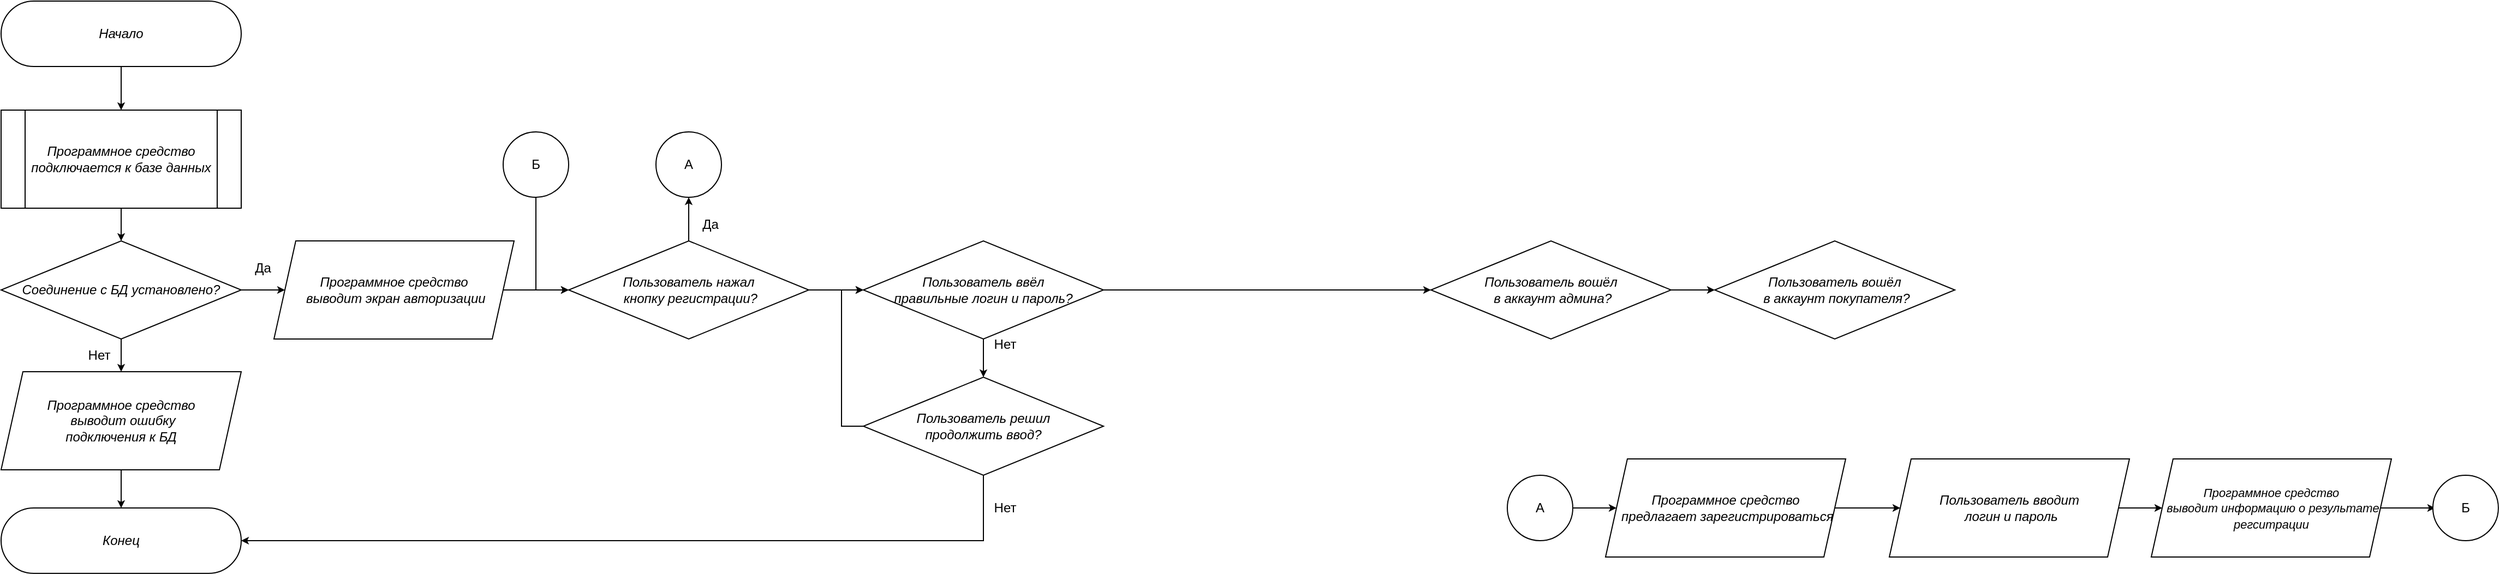<mxfile version="20.4.0" type="github">
  <diagram id="XXVoLzYbmiX44hBND2YO" name="Page-1">
    <mxGraphModel dx="2048" dy="644" grid="1" gridSize="10" guides="1" tooltips="1" connect="1" arrows="1" fold="1" page="1" pageScale="1" pageWidth="827" pageHeight="1169" math="0" shadow="0">
      <root>
        <mxCell id="0" />
        <mxCell id="1" parent="0" />
        <mxCell id="h2bpIm9hSYqEz8xx1qtz-16" style="edgeStyle=orthogonalEdgeStyle;rounded=0;orthogonalLoop=1;jettySize=auto;html=1;exitX=0.5;exitY=1;exitDx=0;exitDy=0;entryX=0.5;entryY=0;entryDx=0;entryDy=0;fontFamily=Helvetica;fontColor=default;fontSize=4;strokeWidth=1;endSize=4;" edge="1" parent="1" source="h2bpIm9hSYqEz8xx1qtz-10" target="h2bpIm9hSYqEz8xx1qtz-12">
          <mxGeometry relative="1" as="geometry" />
        </mxCell>
        <mxCell id="h2bpIm9hSYqEz8xx1qtz-10" value="&lt;i&gt;Начало&lt;/i&gt;" style="rounded=1;whiteSpace=wrap;html=1;shadow=0;sketch=0;glass=0;arcSize=50;" vertex="1" parent="1">
          <mxGeometry x="-160" y="60" width="220" height="60" as="geometry" />
        </mxCell>
        <mxCell id="h2bpIm9hSYqEz8xx1qtz-18" style="edgeStyle=orthogonalEdgeStyle;rounded=0;orthogonalLoop=1;jettySize=auto;html=1;exitX=0.5;exitY=1;exitDx=0;exitDy=0;entryX=0.5;entryY=0;entryDx=0;entryDy=0;strokeWidth=1;fontFamily=Helvetica;fontSize=4;fontColor=default;endSize=4;" edge="1" parent="1" source="h2bpIm9hSYqEz8xx1qtz-12" target="h2bpIm9hSYqEz8xx1qtz-13">
          <mxGeometry relative="1" as="geometry" />
        </mxCell>
        <mxCell id="h2bpIm9hSYqEz8xx1qtz-12" value="&lt;i&gt;Программное средство подключается к базе данных&lt;/i&gt;" style="shape=process;whiteSpace=wrap;html=1;backgroundOutline=1;rounded=1;shadow=0;glass=0;sketch=0;fontFamily=Helvetica;arcSize=0;" vertex="1" parent="1">
          <mxGeometry x="-160" y="160" width="220" height="90" as="geometry" />
        </mxCell>
        <mxCell id="h2bpIm9hSYqEz8xx1qtz-19" style="edgeStyle=orthogonalEdgeStyle;rounded=0;orthogonalLoop=1;jettySize=auto;html=1;exitX=1;exitY=0.5;exitDx=0;exitDy=0;entryX=0;entryY=0.5;entryDx=0;entryDy=0;strokeWidth=1;fontFamily=Helvetica;fontSize=4;fontColor=default;endSize=4;" edge="1" parent="1" source="h2bpIm9hSYqEz8xx1qtz-13" target="h2bpIm9hSYqEz8xx1qtz-15">
          <mxGeometry relative="1" as="geometry" />
        </mxCell>
        <mxCell id="h2bpIm9hSYqEz8xx1qtz-21" style="edgeStyle=orthogonalEdgeStyle;rounded=0;orthogonalLoop=1;jettySize=auto;html=1;exitX=0.5;exitY=1;exitDx=0;exitDy=0;entryX=0.5;entryY=0;entryDx=0;entryDy=0;strokeWidth=1;fontFamily=Helvetica;fontSize=4;fontColor=default;endSize=4;" edge="1" parent="1" source="h2bpIm9hSYqEz8xx1qtz-13" target="h2bpIm9hSYqEz8xx1qtz-20">
          <mxGeometry relative="1" as="geometry" />
        </mxCell>
        <mxCell id="h2bpIm9hSYqEz8xx1qtz-13" value="&lt;i&gt;Соединение с БД установлено?&lt;/i&gt;" style="rhombus;whiteSpace=wrap;html=1;rounded=1;shadow=0;glass=0;sketch=0;fontFamily=Helvetica;arcSize=0;" vertex="1" parent="1">
          <mxGeometry x="-160" y="280" width="220" height="90" as="geometry" />
        </mxCell>
        <mxCell id="h2bpIm9hSYqEz8xx1qtz-27" style="edgeStyle=orthogonalEdgeStyle;rounded=0;orthogonalLoop=1;jettySize=auto;html=1;exitX=1;exitY=0.5;exitDx=0;exitDy=0;entryX=0;entryY=0.5;entryDx=0;entryDy=0;strokeWidth=1;fontFamily=Helvetica;fontSize=4;fontColor=default;endSize=4;" edge="1" parent="1" source="h2bpIm9hSYqEz8xx1qtz-15" target="h2bpIm9hSYqEz8xx1qtz-24">
          <mxGeometry relative="1" as="geometry" />
        </mxCell>
        <mxCell id="h2bpIm9hSYqEz8xx1qtz-15" value="&lt;i&gt;Программное средство&lt;br&gt;&amp;nbsp;выводит экран авторизации&lt;/i&gt;" style="shape=parallelogram;perimeter=parallelogramPerimeter;whiteSpace=wrap;html=1;fixedSize=1;rounded=1;shadow=0;glass=0;sketch=0;fontFamily=Helvetica;arcSize=0;align=center;" vertex="1" parent="1">
          <mxGeometry x="90" y="280" width="220" height="90" as="geometry" />
        </mxCell>
        <mxCell id="h2bpIm9hSYqEz8xx1qtz-23" style="edgeStyle=orthogonalEdgeStyle;rounded=0;orthogonalLoop=1;jettySize=auto;html=1;exitX=0.5;exitY=1;exitDx=0;exitDy=0;entryX=0.5;entryY=0;entryDx=0;entryDy=0;strokeWidth=1;fontFamily=Helvetica;fontSize=4;fontColor=default;endSize=4;" edge="1" parent="1" source="h2bpIm9hSYqEz8xx1qtz-20" target="h2bpIm9hSYqEz8xx1qtz-22">
          <mxGeometry relative="1" as="geometry" />
        </mxCell>
        <mxCell id="h2bpIm9hSYqEz8xx1qtz-20" value="&lt;i&gt;Программное средство&lt;br&gt;&amp;nbsp;выводит ошибку &lt;br&gt;подключения к БД&lt;/i&gt;" style="shape=parallelogram;perimeter=parallelogramPerimeter;whiteSpace=wrap;html=1;fixedSize=1;rounded=1;shadow=0;glass=0;sketch=0;fontFamily=Helvetica;arcSize=0;align=center;" vertex="1" parent="1">
          <mxGeometry x="-160" y="400" width="220" height="90" as="geometry" />
        </mxCell>
        <mxCell id="h2bpIm9hSYqEz8xx1qtz-22" value="&lt;i&gt;Конец&lt;/i&gt;" style="rounded=1;whiteSpace=wrap;html=1;shadow=0;sketch=0;glass=0;arcSize=50;" vertex="1" parent="1">
          <mxGeometry x="-160" y="525" width="220" height="60" as="geometry" />
        </mxCell>
        <mxCell id="h2bpIm9hSYqEz8xx1qtz-28" style="edgeStyle=orthogonalEdgeStyle;rounded=0;orthogonalLoop=1;jettySize=auto;html=1;exitX=1;exitY=0.5;exitDx=0;exitDy=0;strokeWidth=1;fontFamily=Helvetica;fontSize=4;fontColor=default;endSize=4;entryX=0;entryY=0.5;entryDx=0;entryDy=0;" edge="1" parent="1" source="h2bpIm9hSYqEz8xx1qtz-24" target="h2bpIm9hSYqEz8xx1qtz-26">
          <mxGeometry relative="1" as="geometry">
            <mxPoint x="630.0" y="325" as="targetPoint" />
          </mxGeometry>
        </mxCell>
        <mxCell id="h2bpIm9hSYqEz8xx1qtz-45" style="edgeStyle=orthogonalEdgeStyle;rounded=0;orthogonalLoop=1;jettySize=auto;html=1;exitX=0.5;exitY=0;exitDx=0;exitDy=0;entryX=0.5;entryY=1;entryDx=0;entryDy=0;strokeWidth=1;fontFamily=Helvetica;fontSize=12;fontColor=default;endSize=4;" edge="1" parent="1" source="h2bpIm9hSYqEz8xx1qtz-24" target="h2bpIm9hSYqEz8xx1qtz-44">
          <mxGeometry relative="1" as="geometry" />
        </mxCell>
        <mxCell id="h2bpIm9hSYqEz8xx1qtz-24" value="&lt;i&gt;Пользователь нажал&lt;br&gt;&amp;nbsp;кнопку регистрации?&lt;/i&gt;" style="rhombus;whiteSpace=wrap;html=1;rounded=1;shadow=0;glass=0;sketch=0;fontFamily=Helvetica;arcSize=0;" vertex="1" parent="1">
          <mxGeometry x="360" y="280" width="220" height="90" as="geometry" />
        </mxCell>
        <mxCell id="h2bpIm9hSYqEz8xx1qtz-31" style="edgeStyle=orthogonalEdgeStyle;rounded=0;orthogonalLoop=1;jettySize=auto;html=1;exitX=0.5;exitY=1;exitDx=0;exitDy=0;entryX=0.5;entryY=0;entryDx=0;entryDy=0;strokeWidth=1;fontFamily=Helvetica;fontSize=4;fontColor=default;endSize=4;" edge="1" parent="1" source="h2bpIm9hSYqEz8xx1qtz-26" target="h2bpIm9hSYqEz8xx1qtz-30">
          <mxGeometry relative="1" as="geometry" />
        </mxCell>
        <mxCell id="h2bpIm9hSYqEz8xx1qtz-42" style="edgeStyle=orthogonalEdgeStyle;rounded=0;orthogonalLoop=1;jettySize=auto;html=1;exitX=1;exitY=0.5;exitDx=0;exitDy=0;entryX=0;entryY=0.5;entryDx=0;entryDy=0;strokeWidth=1;fontFamily=Helvetica;fontSize=12;fontColor=default;endSize=4;" edge="1" parent="1" source="h2bpIm9hSYqEz8xx1qtz-26" target="h2bpIm9hSYqEz8xx1qtz-40">
          <mxGeometry relative="1" as="geometry" />
        </mxCell>
        <mxCell id="h2bpIm9hSYqEz8xx1qtz-26" value="&lt;i&gt;Пользователь ввёл &lt;br&gt;правильные логин и пароль?&lt;/i&gt;" style="rhombus;whiteSpace=wrap;html=1;rounded=1;shadow=0;glass=0;sketch=0;fontFamily=Helvetica;arcSize=0;" vertex="1" parent="1">
          <mxGeometry x="630" y="280" width="220" height="90" as="geometry" />
        </mxCell>
        <mxCell id="h2bpIm9hSYqEz8xx1qtz-38" style="edgeStyle=orthogonalEdgeStyle;rounded=0;orthogonalLoop=1;jettySize=auto;html=1;exitX=0.5;exitY=1;exitDx=0;exitDy=0;entryX=1;entryY=0.5;entryDx=0;entryDy=0;strokeWidth=1;fontFamily=Helvetica;fontSize=12;fontColor=default;endSize=4;" edge="1" parent="1" source="h2bpIm9hSYqEz8xx1qtz-30" target="h2bpIm9hSYqEz8xx1qtz-22">
          <mxGeometry relative="1" as="geometry" />
        </mxCell>
        <mxCell id="h2bpIm9hSYqEz8xx1qtz-58" style="edgeStyle=orthogonalEdgeStyle;rounded=0;orthogonalLoop=1;jettySize=auto;html=1;exitX=0;exitY=0.5;exitDx=0;exitDy=0;entryX=0;entryY=0.5;entryDx=0;entryDy=0;strokeWidth=1;fontFamily=Helvetica;fontSize=11;fontColor=default;endSize=4;" edge="1" parent="1" source="h2bpIm9hSYqEz8xx1qtz-30" target="h2bpIm9hSYqEz8xx1qtz-26">
          <mxGeometry relative="1" as="geometry" />
        </mxCell>
        <mxCell id="h2bpIm9hSYqEz8xx1qtz-30" value="&lt;i&gt;Пользователь решил &lt;br&gt;продолжить ввод?&lt;/i&gt;" style="rhombus;whiteSpace=wrap;html=1;rounded=1;shadow=0;glass=0;sketch=0;fontFamily=Helvetica;arcSize=0;" vertex="1" parent="1">
          <mxGeometry x="630" y="405" width="220" height="90" as="geometry" />
        </mxCell>
        <mxCell id="h2bpIm9hSYqEz8xx1qtz-35" value="&lt;font style=&quot;font-size: 12px;&quot;&gt;Да&lt;/font&gt;" style="text;html=1;strokeColor=none;fillColor=none;align=center;verticalAlign=middle;whiteSpace=wrap;rounded=0;shadow=0;glass=0;sketch=0;fontFamily=Helvetica;fontSize=4;fontColor=default;" vertex="1" parent="1">
          <mxGeometry x="50" y="290" width="60" height="30" as="geometry" />
        </mxCell>
        <mxCell id="h2bpIm9hSYqEz8xx1qtz-36" value="&lt;font style=&quot;font-size: 12px;&quot;&gt;Нет&lt;/font&gt;" style="text;html=1;strokeColor=none;fillColor=none;align=center;verticalAlign=middle;whiteSpace=wrap;rounded=0;shadow=0;glass=0;sketch=0;fontFamily=Helvetica;fontSize=4;fontColor=default;" vertex="1" parent="1">
          <mxGeometry x="-100" y="370" width="60" height="30" as="geometry" />
        </mxCell>
        <mxCell id="h2bpIm9hSYqEz8xx1qtz-37" value="&lt;font style=&quot;font-size: 12px;&quot;&gt;Нет&lt;/font&gt;" style="text;html=1;strokeColor=none;fillColor=none;align=center;verticalAlign=middle;whiteSpace=wrap;rounded=0;shadow=0;glass=0;sketch=0;fontFamily=Helvetica;fontSize=4;fontColor=default;" vertex="1" parent="1">
          <mxGeometry x="730" y="360" width="60" height="30" as="geometry" />
        </mxCell>
        <mxCell id="h2bpIm9hSYqEz8xx1qtz-39" value="&lt;font style=&quot;font-size: 12px;&quot;&gt;Нет&lt;/font&gt;" style="text;html=1;strokeColor=none;fillColor=none;align=center;verticalAlign=middle;whiteSpace=wrap;rounded=0;shadow=0;glass=0;sketch=0;fontFamily=Helvetica;fontSize=4;fontColor=default;" vertex="1" parent="1">
          <mxGeometry x="730" y="510" width="60" height="30" as="geometry" />
        </mxCell>
        <mxCell id="h2bpIm9hSYqEz8xx1qtz-43" style="edgeStyle=orthogonalEdgeStyle;rounded=0;orthogonalLoop=1;jettySize=auto;html=1;exitX=1;exitY=0.5;exitDx=0;exitDy=0;entryX=0;entryY=0.5;entryDx=0;entryDy=0;strokeWidth=1;fontFamily=Helvetica;fontSize=12;fontColor=default;endSize=4;" edge="1" parent="1" source="h2bpIm9hSYqEz8xx1qtz-40" target="h2bpIm9hSYqEz8xx1qtz-41">
          <mxGeometry relative="1" as="geometry" />
        </mxCell>
        <mxCell id="h2bpIm9hSYqEz8xx1qtz-40" value="&lt;i&gt;Пользователь вошёл&lt;br&gt;&amp;nbsp;в аккаунт админа?&lt;/i&gt;" style="rhombus;whiteSpace=wrap;html=1;rounded=1;shadow=0;glass=0;sketch=0;fontFamily=Helvetica;arcSize=0;" vertex="1" parent="1">
          <mxGeometry x="1150" y="280" width="220" height="90" as="geometry" />
        </mxCell>
        <mxCell id="h2bpIm9hSYqEz8xx1qtz-41" value="&lt;i&gt;Пользователь вошёл&lt;br&gt;&amp;nbsp;в аккаунт покупателя?&lt;/i&gt;" style="rhombus;whiteSpace=wrap;html=1;rounded=1;shadow=0;glass=0;sketch=0;fontFamily=Helvetica;arcSize=0;" vertex="1" parent="1">
          <mxGeometry x="1410" y="280" width="220" height="90" as="geometry" />
        </mxCell>
        <mxCell id="h2bpIm9hSYqEz8xx1qtz-44" value="А" style="ellipse;whiteSpace=wrap;html=1;aspect=fixed;rounded=1;shadow=0;glass=0;sketch=0;fontFamily=Helvetica;fontSize=12;fontColor=default;" vertex="1" parent="1">
          <mxGeometry x="440" y="180" width="60" height="60" as="geometry" />
        </mxCell>
        <mxCell id="h2bpIm9hSYqEz8xx1qtz-50" style="edgeStyle=orthogonalEdgeStyle;rounded=0;orthogonalLoop=1;jettySize=auto;html=1;exitX=1;exitY=0.5;exitDx=0;exitDy=0;strokeWidth=1;fontFamily=Helvetica;fontSize=11;fontColor=default;endSize=4;" edge="1" parent="1" source="h2bpIm9hSYqEz8xx1qtz-46" target="h2bpIm9hSYqEz8xx1qtz-47">
          <mxGeometry relative="1" as="geometry" />
        </mxCell>
        <mxCell id="h2bpIm9hSYqEz8xx1qtz-46" value="А" style="ellipse;whiteSpace=wrap;html=1;aspect=fixed;rounded=1;shadow=0;glass=0;sketch=0;fontFamily=Helvetica;fontSize=12;fontColor=default;" vertex="1" parent="1">
          <mxGeometry x="1220" y="495" width="60" height="60" as="geometry" />
        </mxCell>
        <mxCell id="h2bpIm9hSYqEz8xx1qtz-51" style="edgeStyle=orthogonalEdgeStyle;rounded=0;orthogonalLoop=1;jettySize=auto;html=1;exitX=1;exitY=0.5;exitDx=0;exitDy=0;entryX=0;entryY=0.5;entryDx=0;entryDy=0;strokeWidth=1;fontFamily=Helvetica;fontSize=11;fontColor=default;endSize=4;" edge="1" parent="1" source="h2bpIm9hSYqEz8xx1qtz-47" target="h2bpIm9hSYqEz8xx1qtz-48">
          <mxGeometry relative="1" as="geometry" />
        </mxCell>
        <mxCell id="h2bpIm9hSYqEz8xx1qtz-47" value="&lt;i&gt;Программное средство&lt;br&gt;&amp;nbsp;предлагает зарегистрироваться&lt;/i&gt;" style="shape=parallelogram;perimeter=parallelogramPerimeter;whiteSpace=wrap;html=1;fixedSize=1;rounded=1;shadow=0;glass=0;sketch=0;fontFamily=Helvetica;arcSize=0;align=center;" vertex="1" parent="1">
          <mxGeometry x="1310" y="480" width="220" height="90" as="geometry" />
        </mxCell>
        <mxCell id="h2bpIm9hSYqEz8xx1qtz-52" style="edgeStyle=orthogonalEdgeStyle;rounded=0;orthogonalLoop=1;jettySize=auto;html=1;exitX=1;exitY=0.5;exitDx=0;exitDy=0;strokeWidth=1;fontFamily=Helvetica;fontSize=11;fontColor=default;endSize=4;" edge="1" parent="1" source="h2bpIm9hSYqEz8xx1qtz-48" target="h2bpIm9hSYqEz8xx1qtz-49">
          <mxGeometry relative="1" as="geometry" />
        </mxCell>
        <mxCell id="h2bpIm9hSYqEz8xx1qtz-48" value="&lt;i&gt;Пользователь вводит&lt;br&gt;&amp;nbsp;логин и пароль&lt;/i&gt;" style="shape=parallelogram;perimeter=parallelogramPerimeter;whiteSpace=wrap;html=1;fixedSize=1;rounded=1;shadow=0;glass=0;sketch=0;fontFamily=Helvetica;arcSize=0;align=center;" vertex="1" parent="1">
          <mxGeometry x="1570" y="480" width="220" height="90" as="geometry" />
        </mxCell>
        <mxCell id="h2bpIm9hSYqEz8xx1qtz-53" style="edgeStyle=orthogonalEdgeStyle;rounded=0;orthogonalLoop=1;jettySize=auto;html=1;exitX=1;exitY=0.5;exitDx=0;exitDy=0;strokeWidth=1;fontFamily=Helvetica;fontSize=11;fontColor=default;endSize=4;" edge="1" parent="1" source="h2bpIm9hSYqEz8xx1qtz-49">
          <mxGeometry relative="1" as="geometry">
            <mxPoint x="2070" y="525" as="targetPoint" />
          </mxGeometry>
        </mxCell>
        <mxCell id="h2bpIm9hSYqEz8xx1qtz-49" value="&lt;i&gt;&lt;font style=&quot;font-size: 11px;&quot;&gt;Программное средство&lt;br&gt;&amp;nbsp;выводит информацию о результате регситрации&lt;/font&gt;&lt;/i&gt;" style="shape=parallelogram;perimeter=parallelogramPerimeter;whiteSpace=wrap;html=1;fixedSize=1;rounded=1;shadow=0;glass=0;sketch=0;fontFamily=Helvetica;arcSize=0;align=center;" vertex="1" parent="1">
          <mxGeometry x="1810" y="480" width="220" height="90" as="geometry" />
        </mxCell>
        <mxCell id="h2bpIm9hSYqEz8xx1qtz-54" value="Б" style="ellipse;whiteSpace=wrap;html=1;aspect=fixed;rounded=1;shadow=0;glass=0;sketch=0;fontFamily=Helvetica;fontSize=12;fontColor=default;" vertex="1" parent="1">
          <mxGeometry x="2068" y="495" width="60" height="60" as="geometry" />
        </mxCell>
        <mxCell id="h2bpIm9hSYqEz8xx1qtz-56" style="edgeStyle=orthogonalEdgeStyle;rounded=0;orthogonalLoop=1;jettySize=auto;html=1;exitX=0.5;exitY=1;exitDx=0;exitDy=0;entryX=0;entryY=0.5;entryDx=0;entryDy=0;strokeWidth=1;fontFamily=Helvetica;fontSize=11;fontColor=default;endSize=4;" edge="1" parent="1" source="h2bpIm9hSYqEz8xx1qtz-55" target="h2bpIm9hSYqEz8xx1qtz-24">
          <mxGeometry relative="1" as="geometry" />
        </mxCell>
        <mxCell id="h2bpIm9hSYqEz8xx1qtz-55" value="Б" style="ellipse;whiteSpace=wrap;html=1;aspect=fixed;rounded=1;shadow=0;glass=0;sketch=0;fontFamily=Helvetica;fontSize=12;fontColor=default;" vertex="1" parent="1">
          <mxGeometry x="300" y="180" width="60" height="60" as="geometry" />
        </mxCell>
        <mxCell id="h2bpIm9hSYqEz8xx1qtz-57" value="&lt;font style=&quot;font-size: 12px;&quot;&gt;Да&lt;/font&gt;" style="text;html=1;strokeColor=none;fillColor=none;align=center;verticalAlign=middle;whiteSpace=wrap;rounded=0;shadow=0;glass=0;sketch=0;fontFamily=Helvetica;fontSize=4;fontColor=default;" vertex="1" parent="1">
          <mxGeometry x="460" y="250" width="60" height="30" as="geometry" />
        </mxCell>
      </root>
    </mxGraphModel>
  </diagram>
</mxfile>
